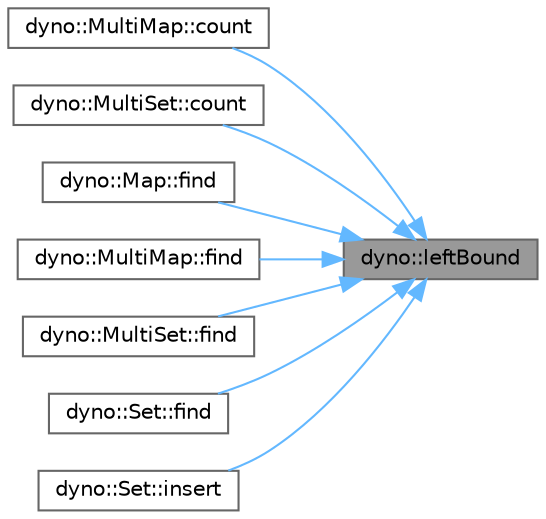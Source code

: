 digraph "dyno::leftBound"
{
 // LATEX_PDF_SIZE
  bgcolor="transparent";
  edge [fontname=Helvetica,fontsize=10,labelfontname=Helvetica,labelfontsize=10];
  node [fontname=Helvetica,fontsize=10,shape=box,height=0.2,width=0.4];
  rankdir="RL";
  Node1 [id="Node000001",label="dyno::leftBound",height=0.2,width=0.4,color="gray40", fillcolor="grey60", style="filled", fontcolor="black",tooltip="Find the left bound of a target with a binary search algorithm."];
  Node1 -> Node2 [id="edge1_Node000001_Node000002",dir="back",color="steelblue1",style="solid",tooltip=" "];
  Node2 [id="Node000002",label="dyno::MultiMap::count",height=0.2,width=0.4,color="grey40", fillcolor="white", style="filled",URL="$classdyno_1_1_multi_map.html#a12e83a9f74d2bdfabc94de99d4ca8de8",tooltip=" "];
  Node1 -> Node3 [id="edge2_Node000001_Node000003",dir="back",color="steelblue1",style="solid",tooltip=" "];
  Node3 [id="Node000003",label="dyno::MultiSet::count",height=0.2,width=0.4,color="grey40", fillcolor="white", style="filled",URL="$classdyno_1_1_multi_set.html#a5006096472c6dffa7e12812a7776a898",tooltip=" "];
  Node1 -> Node4 [id="edge3_Node000001_Node000004",dir="back",color="steelblue1",style="solid",tooltip=" "];
  Node4 [id="Node000004",label="dyno::Map::find",height=0.2,width=0.4,color="grey40", fillcolor="white", style="filled",URL="$classdyno_1_1_map.html#a13503254d36f5062cd4b87b4651bcfad",tooltip=" "];
  Node1 -> Node5 [id="edge4_Node000001_Node000005",dir="back",color="steelblue1",style="solid",tooltip=" "];
  Node5 [id="Node000005",label="dyno::MultiMap::find",height=0.2,width=0.4,color="grey40", fillcolor="white", style="filled",URL="$classdyno_1_1_multi_map.html#a93085fe9b1e4214b309be0c70aafae34",tooltip=" "];
  Node1 -> Node6 [id="edge5_Node000001_Node000006",dir="back",color="steelblue1",style="solid",tooltip=" "];
  Node6 [id="Node000006",label="dyno::MultiSet::find",height=0.2,width=0.4,color="grey40", fillcolor="white", style="filled",URL="$classdyno_1_1_multi_set.html#a21c7cd4943d36de24958261f657c32dc",tooltip=" "];
  Node1 -> Node7 [id="edge6_Node000001_Node000007",dir="back",color="steelblue1",style="solid",tooltip=" "];
  Node7 [id="Node000007",label="dyno::Set::find",height=0.2,width=0.4,color="grey40", fillcolor="white", style="filled",URL="$classdyno_1_1_set.html#a077a25a6ad10ffd08e31d241c7f3c6d7",tooltip=" "];
  Node1 -> Node8 [id="edge7_Node000001_Node000008",dir="back",color="steelblue1",style="solid",tooltip=" "];
  Node8 [id="Node000008",label="dyno::Set::insert",height=0.2,width=0.4,color="grey40", fillcolor="white", style="filled",URL="$classdyno_1_1_set.html#adb704cabde1ff8aa92726a2ab2a9eb06",tooltip=" "];
}
